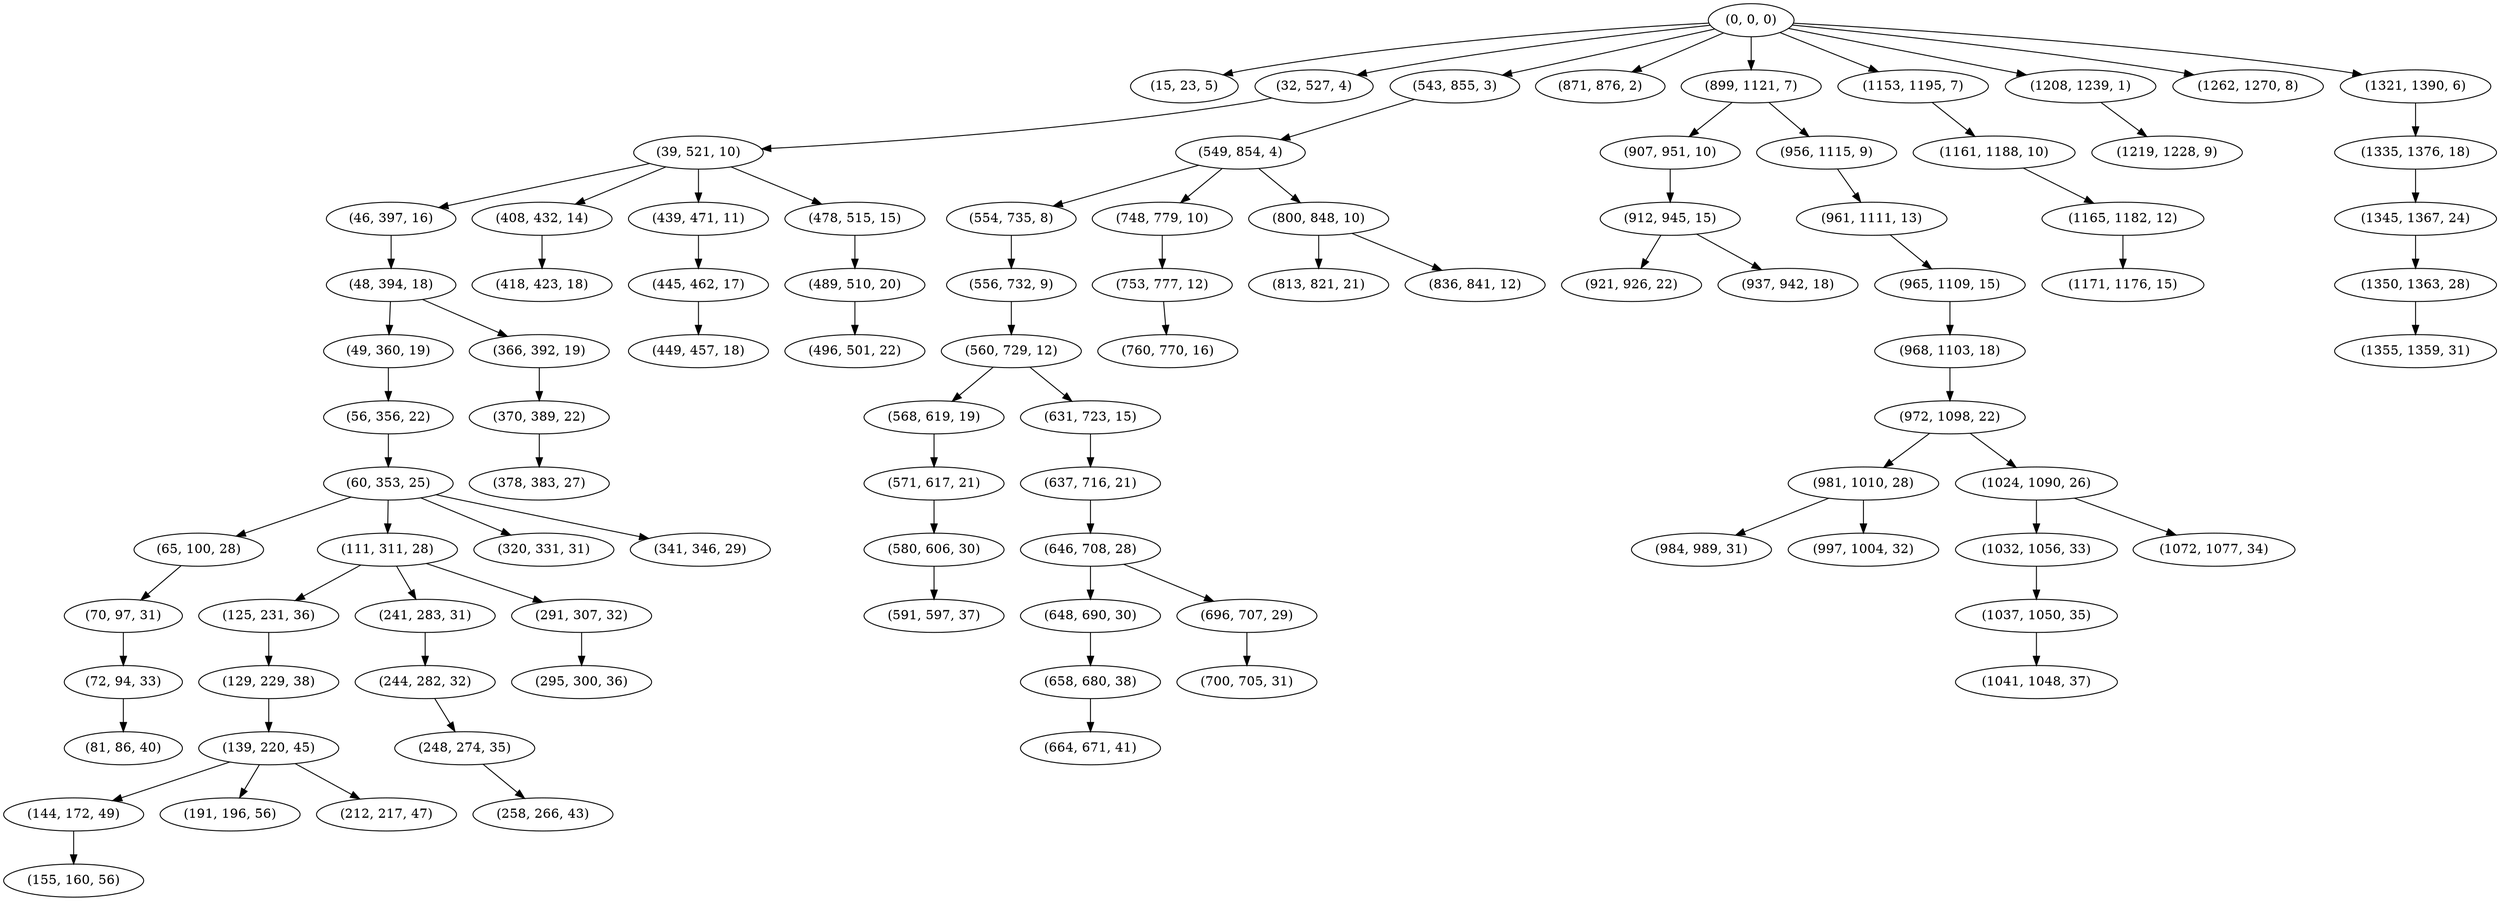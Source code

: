 digraph tree {
    "(0, 0, 0)";
    "(15, 23, 5)";
    "(32, 527, 4)";
    "(39, 521, 10)";
    "(46, 397, 16)";
    "(48, 394, 18)";
    "(49, 360, 19)";
    "(56, 356, 22)";
    "(60, 353, 25)";
    "(65, 100, 28)";
    "(70, 97, 31)";
    "(72, 94, 33)";
    "(81, 86, 40)";
    "(111, 311, 28)";
    "(125, 231, 36)";
    "(129, 229, 38)";
    "(139, 220, 45)";
    "(144, 172, 49)";
    "(155, 160, 56)";
    "(191, 196, 56)";
    "(212, 217, 47)";
    "(241, 283, 31)";
    "(244, 282, 32)";
    "(248, 274, 35)";
    "(258, 266, 43)";
    "(291, 307, 32)";
    "(295, 300, 36)";
    "(320, 331, 31)";
    "(341, 346, 29)";
    "(366, 392, 19)";
    "(370, 389, 22)";
    "(378, 383, 27)";
    "(408, 432, 14)";
    "(418, 423, 18)";
    "(439, 471, 11)";
    "(445, 462, 17)";
    "(449, 457, 18)";
    "(478, 515, 15)";
    "(489, 510, 20)";
    "(496, 501, 22)";
    "(543, 855, 3)";
    "(549, 854, 4)";
    "(554, 735, 8)";
    "(556, 732, 9)";
    "(560, 729, 12)";
    "(568, 619, 19)";
    "(571, 617, 21)";
    "(580, 606, 30)";
    "(591, 597, 37)";
    "(631, 723, 15)";
    "(637, 716, 21)";
    "(646, 708, 28)";
    "(648, 690, 30)";
    "(658, 680, 38)";
    "(664, 671, 41)";
    "(696, 707, 29)";
    "(700, 705, 31)";
    "(748, 779, 10)";
    "(753, 777, 12)";
    "(760, 770, 16)";
    "(800, 848, 10)";
    "(813, 821, 21)";
    "(836, 841, 12)";
    "(871, 876, 2)";
    "(899, 1121, 7)";
    "(907, 951, 10)";
    "(912, 945, 15)";
    "(921, 926, 22)";
    "(937, 942, 18)";
    "(956, 1115, 9)";
    "(961, 1111, 13)";
    "(965, 1109, 15)";
    "(968, 1103, 18)";
    "(972, 1098, 22)";
    "(981, 1010, 28)";
    "(984, 989, 31)";
    "(997, 1004, 32)";
    "(1024, 1090, 26)";
    "(1032, 1056, 33)";
    "(1037, 1050, 35)";
    "(1041, 1048, 37)";
    "(1072, 1077, 34)";
    "(1153, 1195, 7)";
    "(1161, 1188, 10)";
    "(1165, 1182, 12)";
    "(1171, 1176, 15)";
    "(1208, 1239, 1)";
    "(1219, 1228, 9)";
    "(1262, 1270, 8)";
    "(1321, 1390, 6)";
    "(1335, 1376, 18)";
    "(1345, 1367, 24)";
    "(1350, 1363, 28)";
    "(1355, 1359, 31)";
    "(0, 0, 0)" -> "(15, 23, 5)";
    "(0, 0, 0)" -> "(32, 527, 4)";
    "(0, 0, 0)" -> "(543, 855, 3)";
    "(0, 0, 0)" -> "(871, 876, 2)";
    "(0, 0, 0)" -> "(899, 1121, 7)";
    "(0, 0, 0)" -> "(1153, 1195, 7)";
    "(0, 0, 0)" -> "(1208, 1239, 1)";
    "(0, 0, 0)" -> "(1262, 1270, 8)";
    "(0, 0, 0)" -> "(1321, 1390, 6)";
    "(32, 527, 4)" -> "(39, 521, 10)";
    "(39, 521, 10)" -> "(46, 397, 16)";
    "(39, 521, 10)" -> "(408, 432, 14)";
    "(39, 521, 10)" -> "(439, 471, 11)";
    "(39, 521, 10)" -> "(478, 515, 15)";
    "(46, 397, 16)" -> "(48, 394, 18)";
    "(48, 394, 18)" -> "(49, 360, 19)";
    "(48, 394, 18)" -> "(366, 392, 19)";
    "(49, 360, 19)" -> "(56, 356, 22)";
    "(56, 356, 22)" -> "(60, 353, 25)";
    "(60, 353, 25)" -> "(65, 100, 28)";
    "(60, 353, 25)" -> "(111, 311, 28)";
    "(60, 353, 25)" -> "(320, 331, 31)";
    "(60, 353, 25)" -> "(341, 346, 29)";
    "(65, 100, 28)" -> "(70, 97, 31)";
    "(70, 97, 31)" -> "(72, 94, 33)";
    "(72, 94, 33)" -> "(81, 86, 40)";
    "(111, 311, 28)" -> "(125, 231, 36)";
    "(111, 311, 28)" -> "(241, 283, 31)";
    "(111, 311, 28)" -> "(291, 307, 32)";
    "(125, 231, 36)" -> "(129, 229, 38)";
    "(129, 229, 38)" -> "(139, 220, 45)";
    "(139, 220, 45)" -> "(144, 172, 49)";
    "(139, 220, 45)" -> "(191, 196, 56)";
    "(139, 220, 45)" -> "(212, 217, 47)";
    "(144, 172, 49)" -> "(155, 160, 56)";
    "(241, 283, 31)" -> "(244, 282, 32)";
    "(244, 282, 32)" -> "(248, 274, 35)";
    "(248, 274, 35)" -> "(258, 266, 43)";
    "(291, 307, 32)" -> "(295, 300, 36)";
    "(366, 392, 19)" -> "(370, 389, 22)";
    "(370, 389, 22)" -> "(378, 383, 27)";
    "(408, 432, 14)" -> "(418, 423, 18)";
    "(439, 471, 11)" -> "(445, 462, 17)";
    "(445, 462, 17)" -> "(449, 457, 18)";
    "(478, 515, 15)" -> "(489, 510, 20)";
    "(489, 510, 20)" -> "(496, 501, 22)";
    "(543, 855, 3)" -> "(549, 854, 4)";
    "(549, 854, 4)" -> "(554, 735, 8)";
    "(549, 854, 4)" -> "(748, 779, 10)";
    "(549, 854, 4)" -> "(800, 848, 10)";
    "(554, 735, 8)" -> "(556, 732, 9)";
    "(556, 732, 9)" -> "(560, 729, 12)";
    "(560, 729, 12)" -> "(568, 619, 19)";
    "(560, 729, 12)" -> "(631, 723, 15)";
    "(568, 619, 19)" -> "(571, 617, 21)";
    "(571, 617, 21)" -> "(580, 606, 30)";
    "(580, 606, 30)" -> "(591, 597, 37)";
    "(631, 723, 15)" -> "(637, 716, 21)";
    "(637, 716, 21)" -> "(646, 708, 28)";
    "(646, 708, 28)" -> "(648, 690, 30)";
    "(646, 708, 28)" -> "(696, 707, 29)";
    "(648, 690, 30)" -> "(658, 680, 38)";
    "(658, 680, 38)" -> "(664, 671, 41)";
    "(696, 707, 29)" -> "(700, 705, 31)";
    "(748, 779, 10)" -> "(753, 777, 12)";
    "(753, 777, 12)" -> "(760, 770, 16)";
    "(800, 848, 10)" -> "(813, 821, 21)";
    "(800, 848, 10)" -> "(836, 841, 12)";
    "(899, 1121, 7)" -> "(907, 951, 10)";
    "(899, 1121, 7)" -> "(956, 1115, 9)";
    "(907, 951, 10)" -> "(912, 945, 15)";
    "(912, 945, 15)" -> "(921, 926, 22)";
    "(912, 945, 15)" -> "(937, 942, 18)";
    "(956, 1115, 9)" -> "(961, 1111, 13)";
    "(961, 1111, 13)" -> "(965, 1109, 15)";
    "(965, 1109, 15)" -> "(968, 1103, 18)";
    "(968, 1103, 18)" -> "(972, 1098, 22)";
    "(972, 1098, 22)" -> "(981, 1010, 28)";
    "(972, 1098, 22)" -> "(1024, 1090, 26)";
    "(981, 1010, 28)" -> "(984, 989, 31)";
    "(981, 1010, 28)" -> "(997, 1004, 32)";
    "(1024, 1090, 26)" -> "(1032, 1056, 33)";
    "(1024, 1090, 26)" -> "(1072, 1077, 34)";
    "(1032, 1056, 33)" -> "(1037, 1050, 35)";
    "(1037, 1050, 35)" -> "(1041, 1048, 37)";
    "(1153, 1195, 7)" -> "(1161, 1188, 10)";
    "(1161, 1188, 10)" -> "(1165, 1182, 12)";
    "(1165, 1182, 12)" -> "(1171, 1176, 15)";
    "(1208, 1239, 1)" -> "(1219, 1228, 9)";
    "(1321, 1390, 6)" -> "(1335, 1376, 18)";
    "(1335, 1376, 18)" -> "(1345, 1367, 24)";
    "(1345, 1367, 24)" -> "(1350, 1363, 28)";
    "(1350, 1363, 28)" -> "(1355, 1359, 31)";
}

